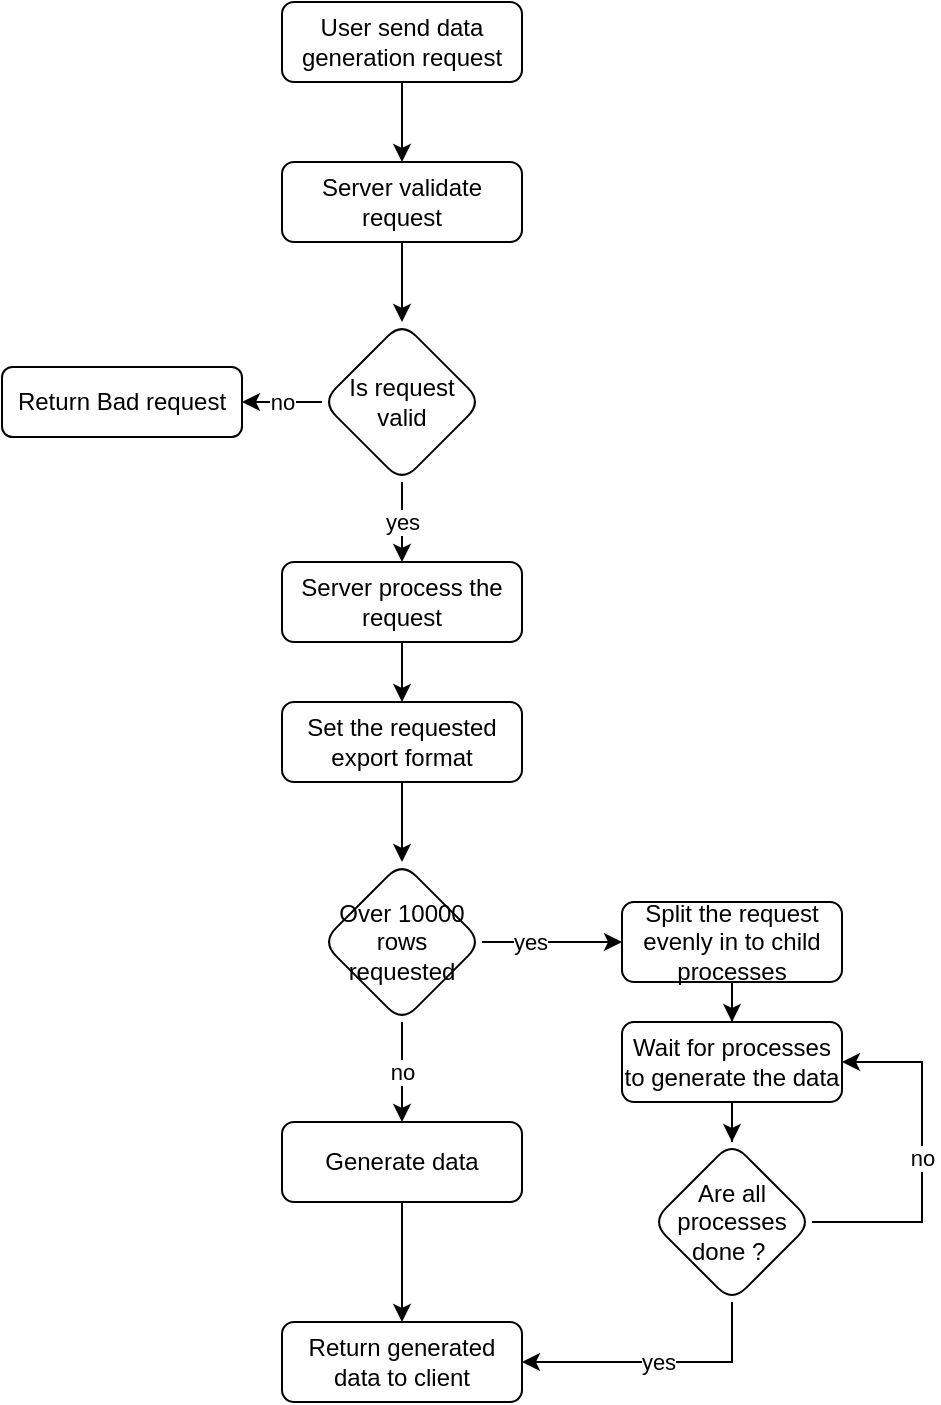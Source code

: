 <mxfile version="13.7.9" type="device"><diagram id="C5RBs43oDa-KdzZeNtuy" name="Page-1"><mxGraphModel dx="677" dy="391" grid="1" gridSize="10" guides="1" tooltips="1" connect="1" arrows="1" fold="1" page="1" pageScale="1" pageWidth="827" pageHeight="1169" math="0" shadow="0"><root><mxCell id="WIyWlLk6GJQsqaUBKTNV-0"/><mxCell id="WIyWlLk6GJQsqaUBKTNV-1" parent="WIyWlLk6GJQsqaUBKTNV-0"/><mxCell id="TB5EWWOWwLbizr-7UksQ-5" value="" style="edgeStyle=orthogonalEdgeStyle;rounded=0;orthogonalLoop=1;jettySize=auto;html=1;" parent="WIyWlLk6GJQsqaUBKTNV-1" source="WIyWlLk6GJQsqaUBKTNV-3" target="TB5EWWOWwLbizr-7UksQ-4" edge="1"><mxGeometry relative="1" as="geometry"/></mxCell><mxCell id="WIyWlLk6GJQsqaUBKTNV-3" value="User send data generation request" style="rounded=1;whiteSpace=wrap;html=1;fontSize=12;glass=0;strokeWidth=1;shadow=0;" parent="WIyWlLk6GJQsqaUBKTNV-1" vertex="1"><mxGeometry x="160" y="80" width="120" height="40" as="geometry"/></mxCell><mxCell id="TB5EWWOWwLbizr-7UksQ-13" value="" style="edgeStyle=orthogonalEdgeStyle;rounded=0;orthogonalLoop=1;jettySize=auto;html=1;" parent="WIyWlLk6GJQsqaUBKTNV-1" source="TB5EWWOWwLbizr-7UksQ-4" target="TB5EWWOWwLbizr-7UksQ-12" edge="1"><mxGeometry relative="1" as="geometry"/></mxCell><mxCell id="TB5EWWOWwLbizr-7UksQ-4" value="Server validate request" style="rounded=1;whiteSpace=wrap;html=1;fontSize=12;glass=0;strokeWidth=1;shadow=0;" parent="WIyWlLk6GJQsqaUBKTNV-1" vertex="1"><mxGeometry x="160" y="160" width="120" height="40" as="geometry"/></mxCell><mxCell id="TB5EWWOWwLbizr-7UksQ-16" value="no" style="edgeStyle=orthogonalEdgeStyle;rounded=0;orthogonalLoop=1;jettySize=auto;html=1;" parent="WIyWlLk6GJQsqaUBKTNV-1" source="TB5EWWOWwLbizr-7UksQ-12" target="TB5EWWOWwLbizr-7UksQ-15" edge="1"><mxGeometry relative="1" as="geometry"/></mxCell><mxCell id="TB5EWWOWwLbizr-7UksQ-18" value="yes" style="edgeStyle=orthogonalEdgeStyle;rounded=0;orthogonalLoop=1;jettySize=auto;html=1;" parent="WIyWlLk6GJQsqaUBKTNV-1" source="TB5EWWOWwLbizr-7UksQ-12" target="TB5EWWOWwLbizr-7UksQ-17" edge="1"><mxGeometry relative="1" as="geometry"/></mxCell><mxCell id="TB5EWWOWwLbizr-7UksQ-12" value="Is request valid" style="rhombus;whiteSpace=wrap;html=1;rounded=1;shadow=0;strokeWidth=1;glass=0;" parent="WIyWlLk6GJQsqaUBKTNV-1" vertex="1"><mxGeometry x="180" y="240" width="80" height="80" as="geometry"/></mxCell><mxCell id="TB5EWWOWwLbizr-7UksQ-15" value="Return Bad request" style="whiteSpace=wrap;html=1;rounded=1;shadow=0;strokeWidth=1;glass=0;" parent="WIyWlLk6GJQsqaUBKTNV-1" vertex="1"><mxGeometry x="20" y="262.5" width="120" height="35" as="geometry"/></mxCell><mxCell id="C5Tg3vUvLMMsT7xMXS0e-1" value="" style="edgeStyle=orthogonalEdgeStyle;rounded=0;orthogonalLoop=1;jettySize=auto;html=1;" edge="1" parent="WIyWlLk6GJQsqaUBKTNV-1" source="TB5EWWOWwLbizr-7UksQ-17" target="C5Tg3vUvLMMsT7xMXS0e-0"><mxGeometry relative="1" as="geometry"/></mxCell><mxCell id="TB5EWWOWwLbizr-7UksQ-17" value="Server process the request" style="whiteSpace=wrap;html=1;rounded=1;shadow=0;strokeWidth=1;glass=0;" parent="WIyWlLk6GJQsqaUBKTNV-1" vertex="1"><mxGeometry x="160" y="360" width="120" height="40" as="geometry"/></mxCell><mxCell id="TB5EWWOWwLbizr-7UksQ-22" value="no" style="edgeStyle=orthogonalEdgeStyle;rounded=0;orthogonalLoop=1;jettySize=auto;html=1;" parent="WIyWlLk6GJQsqaUBKTNV-1" source="TB5EWWOWwLbizr-7UksQ-19" target="TB5EWWOWwLbizr-7UksQ-21" edge="1"><mxGeometry relative="1" as="geometry"/></mxCell><mxCell id="TB5EWWOWwLbizr-7UksQ-28" value="" style="edgeStyle=orthogonalEdgeStyle;rounded=0;orthogonalLoop=1;jettySize=auto;html=1;" parent="WIyWlLk6GJQsqaUBKTNV-1" source="TB5EWWOWwLbizr-7UksQ-19" target="TB5EWWOWwLbizr-7UksQ-27" edge="1"><mxGeometry relative="1" as="geometry"/></mxCell><mxCell id="TB5EWWOWwLbizr-7UksQ-29" value="yes" style="edgeLabel;html=1;align=center;verticalAlign=middle;resizable=0;points=[];" parent="TB5EWWOWwLbizr-7UksQ-28" vertex="1" connectable="0"><mxGeometry x="-0.327" relative="1" as="geometry"><mxPoint as="offset"/></mxGeometry></mxCell><mxCell id="TB5EWWOWwLbizr-7UksQ-19" value="Over 10000 rows requested" style="rhombus;whiteSpace=wrap;html=1;rounded=1;shadow=0;strokeWidth=1;glass=0;" parent="WIyWlLk6GJQsqaUBKTNV-1" vertex="1"><mxGeometry x="180" y="510" width="80" height="80" as="geometry"/></mxCell><mxCell id="TB5EWWOWwLbizr-7UksQ-24" value="" style="edgeStyle=orthogonalEdgeStyle;rounded=0;orthogonalLoop=1;jettySize=auto;html=1;" parent="WIyWlLk6GJQsqaUBKTNV-1" source="TB5EWWOWwLbizr-7UksQ-21" target="TB5EWWOWwLbizr-7UksQ-23" edge="1"><mxGeometry relative="1" as="geometry"/></mxCell><mxCell id="TB5EWWOWwLbizr-7UksQ-21" value="Generate data" style="whiteSpace=wrap;html=1;rounded=1;shadow=0;strokeWidth=1;glass=0;" parent="WIyWlLk6GJQsqaUBKTNV-1" vertex="1"><mxGeometry x="160" y="640" width="120" height="40" as="geometry"/></mxCell><mxCell id="TB5EWWOWwLbizr-7UksQ-23" value="Return generated data to client" style="whiteSpace=wrap;html=1;rounded=1;shadow=0;strokeWidth=1;glass=0;" parent="WIyWlLk6GJQsqaUBKTNV-1" vertex="1"><mxGeometry x="160" y="740" width="120" height="40" as="geometry"/></mxCell><mxCell id="TB5EWWOWwLbizr-7UksQ-33" value="" style="edgeStyle=orthogonalEdgeStyle;rounded=0;orthogonalLoop=1;jettySize=auto;html=1;" parent="WIyWlLk6GJQsqaUBKTNV-1" source="TB5EWWOWwLbizr-7UksQ-27" target="TB5EWWOWwLbizr-7UksQ-32" edge="1"><mxGeometry relative="1" as="geometry"/></mxCell><mxCell id="TB5EWWOWwLbizr-7UksQ-27" value="Split the request evenly in to child processes" style="whiteSpace=wrap;html=1;rounded=1;shadow=0;strokeWidth=1;glass=0;" parent="WIyWlLk6GJQsqaUBKTNV-1" vertex="1"><mxGeometry x="330" y="530" width="110" height="40" as="geometry"/></mxCell><mxCell id="TB5EWWOWwLbizr-7UksQ-35" value="" style="edgeStyle=orthogonalEdgeStyle;rounded=0;orthogonalLoop=1;jettySize=auto;html=1;" parent="WIyWlLk6GJQsqaUBKTNV-1" source="TB5EWWOWwLbizr-7UksQ-32" target="TB5EWWOWwLbizr-7UksQ-34" edge="1"><mxGeometry relative="1" as="geometry"/></mxCell><mxCell id="TB5EWWOWwLbizr-7UksQ-32" value="Wait for processes to generate the data" style="whiteSpace=wrap;html=1;rounded=1;shadow=0;strokeWidth=1;glass=0;" parent="WIyWlLk6GJQsqaUBKTNV-1" vertex="1"><mxGeometry x="330" y="590" width="110" height="40" as="geometry"/></mxCell><mxCell id="TB5EWWOWwLbizr-7UksQ-36" value="no" style="edgeStyle=orthogonalEdgeStyle;rounded=0;orthogonalLoop=1;jettySize=auto;html=1;entryX=1;entryY=0.5;entryDx=0;entryDy=0;" parent="WIyWlLk6GJQsqaUBKTNV-1" source="TB5EWWOWwLbizr-7UksQ-34" target="TB5EWWOWwLbizr-7UksQ-32" edge="1"><mxGeometry relative="1" as="geometry"><mxPoint x="480" y="610" as="targetPoint"/><Array as="points"><mxPoint x="480" y="690"/><mxPoint x="480" y="610"/></Array></mxGeometry></mxCell><mxCell id="TB5EWWOWwLbizr-7UksQ-37" value="yes" style="edgeStyle=orthogonalEdgeStyle;rounded=0;orthogonalLoop=1;jettySize=auto;html=1;entryX=1;entryY=0.5;entryDx=0;entryDy=0;" parent="WIyWlLk6GJQsqaUBKTNV-1" source="TB5EWWOWwLbizr-7UksQ-34" target="TB5EWWOWwLbizr-7UksQ-23" edge="1"><mxGeometry relative="1" as="geometry"><Array as="points"><mxPoint x="385" y="760"/></Array></mxGeometry></mxCell><mxCell id="TB5EWWOWwLbizr-7UksQ-34" value="Are all processes done ?&amp;nbsp;" style="rhombus;whiteSpace=wrap;html=1;rounded=1;shadow=0;strokeWidth=1;glass=0;" parent="WIyWlLk6GJQsqaUBKTNV-1" vertex="1"><mxGeometry x="345" y="650" width="80" height="80" as="geometry"/></mxCell><mxCell id="C5Tg3vUvLMMsT7xMXS0e-2" value="" style="edgeStyle=orthogonalEdgeStyle;rounded=0;orthogonalLoop=1;jettySize=auto;html=1;" edge="1" parent="WIyWlLk6GJQsqaUBKTNV-1" source="C5Tg3vUvLMMsT7xMXS0e-0" target="TB5EWWOWwLbizr-7UksQ-19"><mxGeometry relative="1" as="geometry"/></mxCell><mxCell id="C5Tg3vUvLMMsT7xMXS0e-0" value="Set the requested export format" style="rounded=1;whiteSpace=wrap;html=1;" vertex="1" parent="WIyWlLk6GJQsqaUBKTNV-1"><mxGeometry x="160" y="430" width="120" height="40" as="geometry"/></mxCell></root></mxGraphModel></diagram></mxfile>